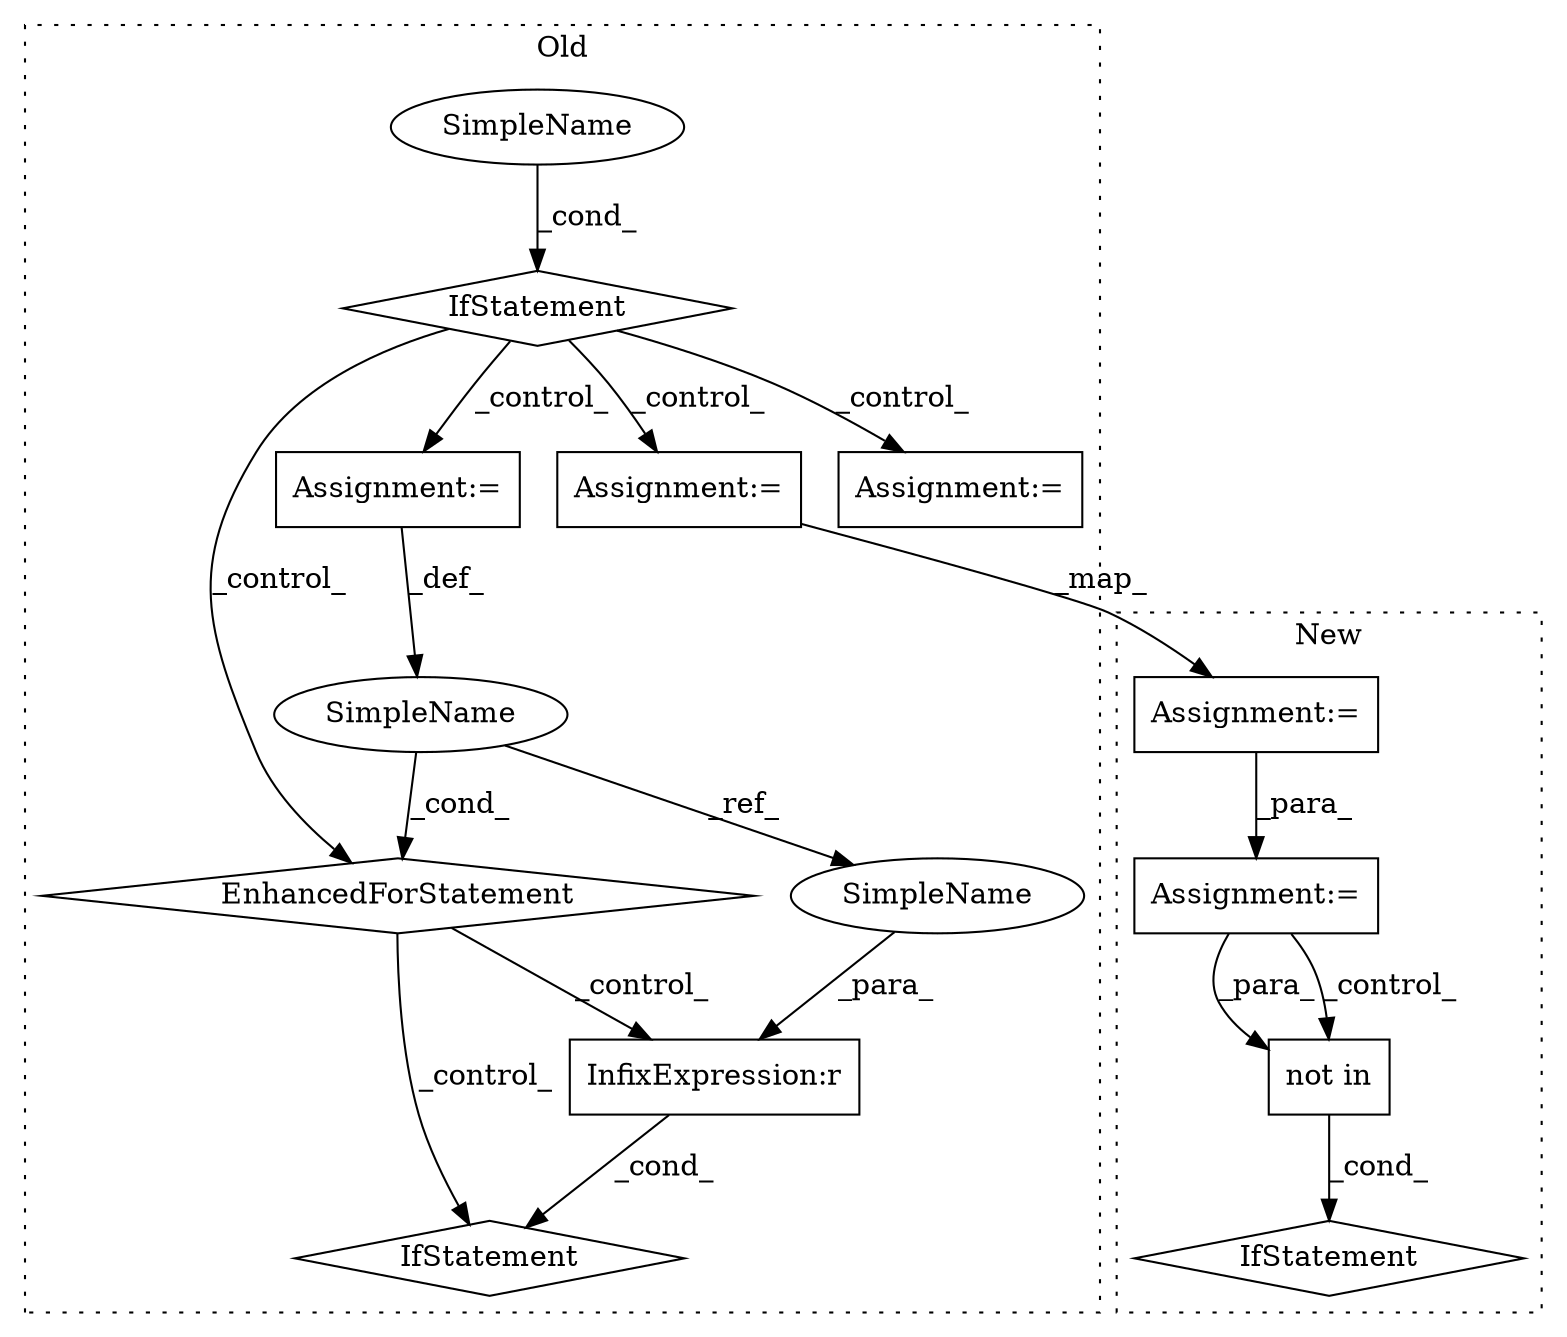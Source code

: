 digraph G {
subgraph cluster0 {
1 [label="EnhancedForStatement" a="70" s="23920,24032" l="72,2" shape="diamond"];
3 [label="Assignment:=" a="7" s="23920,24032" l="72,2" shape="box"];
5 [label="IfStatement" a="25" s="24044,24070" l="4,2" shape="diamond"];
6 [label="SimpleName" a="42" s="23996" l="5" shape="ellipse"];
8 [label="IfStatement" a="25" s="23374,23428" l="8,2" shape="diamond"];
9 [label="SimpleName" a="42" s="" l="" shape="ellipse"];
11 [label="Assignment:=" a="7" s="23442" l="1" shape="box"];
12 [label="InfixExpression:r" a="27" s="24053" l="4" shape="box"];
13 [label="Assignment:=" a="7" s="23500" l="1" shape="box"];
14 [label="SimpleName" a="42" s="24048" l="5" shape="ellipse"];
label = "Old";
style="dotted";
}
subgraph cluster1 {
2 [label="not in" a="108" s="23450" l="34" shape="box"];
4 [label="IfStatement" a="25" s="23440,23484" l="10,2" shape="diamond"];
7 [label="Assignment:=" a="7" s="23211" l="1" shape="box"];
10 [label="Assignment:=" a="7" s="23152" l="1" shape="box"];
label = "New";
style="dotted";
}
1 -> 12 [label="_control_"];
1 -> 5 [label="_control_"];
2 -> 4 [label="_cond_"];
3 -> 6 [label="_def_"];
6 -> 1 [label="_cond_"];
6 -> 14 [label="_ref_"];
7 -> 2 [label="_para_"];
7 -> 2 [label="_control_"];
8 -> 1 [label="_control_"];
8 -> 3 [label="_control_"];
8 -> 13 [label="_control_"];
8 -> 11 [label="_control_"];
9 -> 8 [label="_cond_"];
10 -> 7 [label="_para_"];
11 -> 10 [label="_map_"];
12 -> 5 [label="_cond_"];
14 -> 12 [label="_para_"];
}